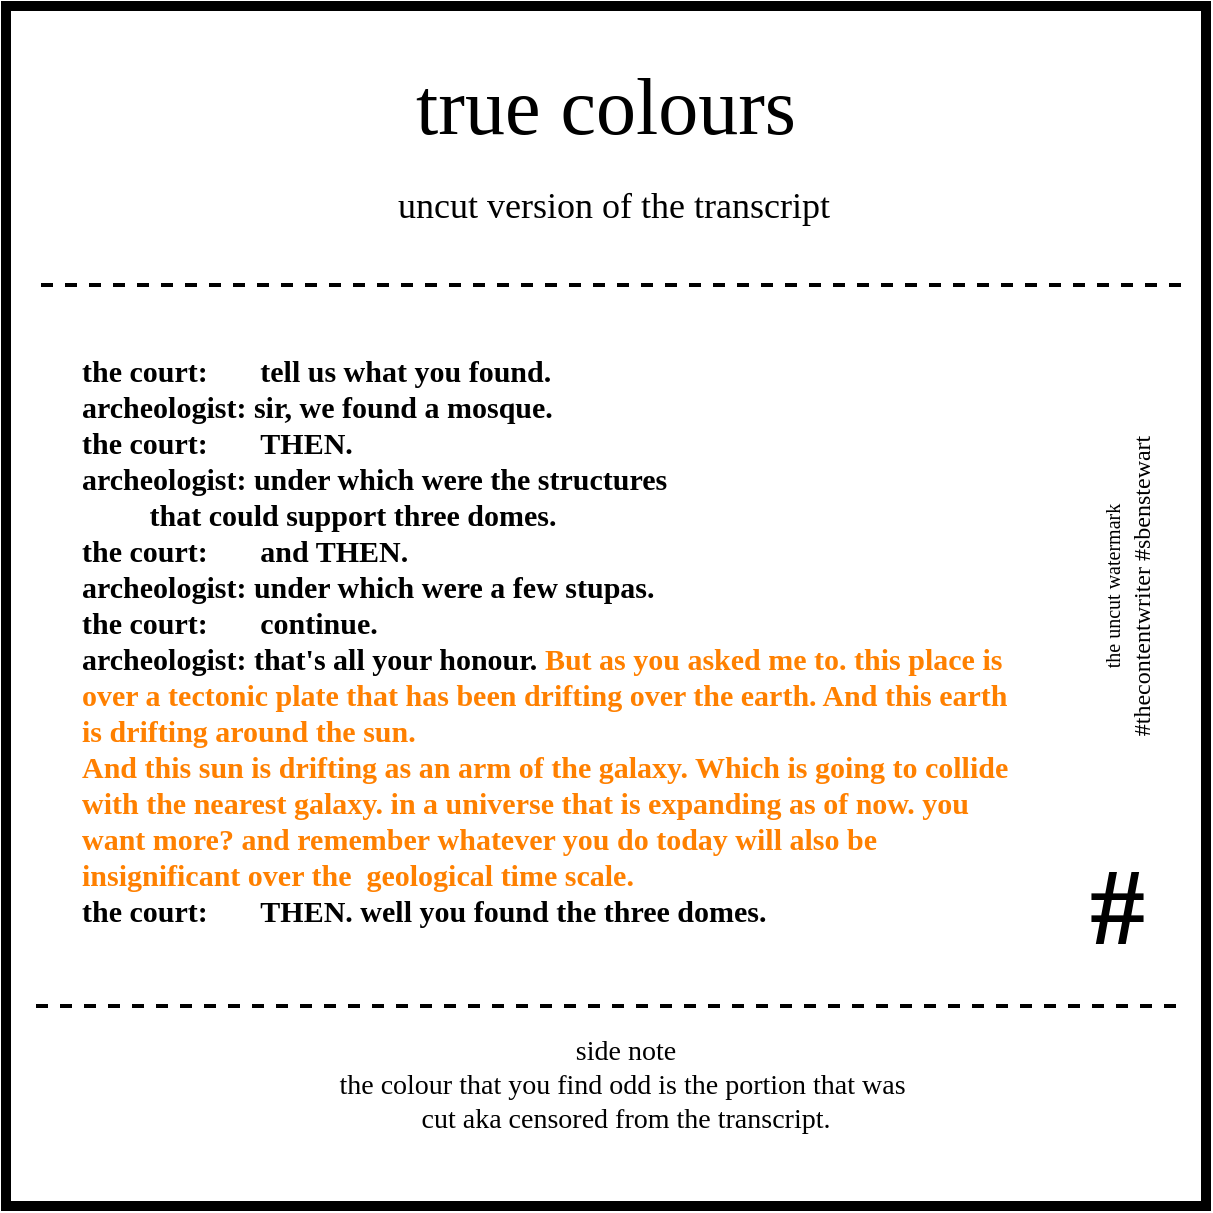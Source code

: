 <mxfile version="12.2.3" type="device" pages="1"><diagram id="dX7Dphyso45SB9-RoEhv" name="Page-1"><mxGraphModel dx="728" dy="477" grid="1" gridSize="10" guides="1" tooltips="1" connect="1" arrows="1" fold="1" page="1" pageScale="1" pageWidth="827" pageHeight="1169" math="0" shadow="0"><root><mxCell id="0"/><mxCell id="1" parent="0"/><mxCell id="nfxZPmU7g6QgWNAvG-ER-2" value="" style="whiteSpace=wrap;html=1;aspect=fixed;strokeWidth=5;fillColor=none;" parent="1" vertex="1"><mxGeometry x="210" y="90" width="600" height="600" as="geometry"/></mxCell><mxCell id="24nE8TUnG7-nZ0S-kitC-7" value="&lt;font style=&quot;font-size: 15px&quot;&gt;&lt;font face=&quot;xkcd&quot; style=&quot;font-size: 15px&quot;&gt;&lt;b&gt;the court:&amp;nbsp; &amp;nbsp; &amp;nbsp; &amp;nbsp;tell us what you found.&lt;/b&gt;&lt;br&gt;&lt;b&gt;archeologist&lt;/b&gt;&lt;b&gt;: sir, we found a mosque.&lt;br&gt;&lt;/b&gt;&lt;/font&gt;&lt;b style=&quot;font-family: &amp;#34;xkcd&amp;#34;&quot;&gt;the court:&amp;nbsp; &amp;nbsp; &amp;nbsp; &lt;/b&gt;&lt;b style=&quot;font-family: &amp;#34;xkcd&amp;#34;&quot;&gt;&amp;nbsp;THEN.&lt;/b&gt;&lt;br style=&quot;font-family: &amp;#34;xkcd&amp;#34;&quot;&gt;&lt;span style=&quot;font-family: &amp;#34;xkcd&amp;#34;&quot;&gt;&lt;b&gt;archeologist&lt;/b&gt;&lt;/span&gt;&lt;b style=&quot;font-family: &amp;#34;xkcd&amp;#34;&quot;&gt;: under which were the structures&amp;nbsp; &amp;nbsp; &amp;nbsp; &amp;nbsp; &amp;nbsp; &amp;nbsp; &amp;nbsp; &amp;nbsp; &amp;nbsp; &amp;nbsp; &amp;nbsp; &amp;nbsp; &amp;nbsp; &amp;nbsp; &amp;nbsp; &amp;nbsp; &amp;nbsp; &amp;nbsp; &amp;nbsp; &amp;nbsp; &amp;nbsp; &amp;nbsp; &amp;nbsp; &amp;nbsp; &amp;nbsp; &amp;nbsp; &amp;nbsp; &amp;nbsp; &amp;nbsp;that could support three domes.&lt;br&gt;&lt;/b&gt;&lt;b style=&quot;font-family: &amp;#34;xkcd&amp;#34;&quot;&gt;the court:&amp;nbsp; &amp;nbsp; &amp;nbsp; &amp;nbsp;&lt;/b&gt;&lt;b style=&quot;font-family: &amp;#34;xkcd&amp;#34;&quot;&gt;and THEN.&lt;/b&gt;&lt;br style=&quot;font-family: &amp;#34;xkcd&amp;#34;&quot;&gt;&lt;span style=&quot;font-family: &amp;#34;xkcd&amp;#34;&quot;&gt;&lt;b&gt;archeologist&lt;/b&gt;&lt;/span&gt;&lt;b style=&quot;font-family: &amp;#34;xkcd&amp;#34;&quot;&gt;: under which were a few stupas.&lt;br&gt;&lt;/b&gt;&lt;b style=&quot;font-family: &amp;#34;xkcd&amp;#34;&quot;&gt;the court:&amp;nbsp; &amp;nbsp; &amp;nbsp; &amp;nbsp;continue&lt;/b&gt;&lt;b style=&quot;font-family: &amp;#34;xkcd&amp;#34;&quot;&gt;.&lt;/b&gt;&lt;br style=&quot;font-family: &amp;#34;xkcd&amp;#34;&quot;&gt;&lt;span style=&quot;font-family: &amp;#34;xkcd&amp;#34;&quot;&gt;&lt;b&gt;archeologist&lt;/b&gt;&lt;/span&gt;&lt;b style=&quot;font-family: &amp;#34;xkcd&amp;#34;&quot;&gt;: that's all your honour. &lt;font color=&quot;#ff8000&quot;&gt;But as you asked me to. this place is over a tectonic plate that has been drifting over the earth. And this earth is drifting around the sun. &lt;br&gt;And this sun is drifting as an arm of the galaxy. Which is going to collide with the nearest galaxy. in a universe that is expanding as of now. you want more?&amp;nbsp;&lt;/font&gt;&lt;/b&gt;&lt;/font&gt;&lt;font color=&quot;#ff8000&quot;&gt;&lt;b style=&quot;font-family: &amp;#34;xkcd&amp;#34; ; font-size: 15px&quot;&gt;and &lt;/b&gt;&lt;font face=&quot;xkcd&quot;&gt;&lt;span style=&quot;font-size: 15px&quot;&gt;&lt;b&gt;remember&lt;/b&gt;&lt;/span&gt;&lt;/font&gt;&lt;b style=&quot;font-family: &amp;#34;xkcd&amp;#34; ; font-size: 15px&quot;&gt;&amp;nbsp;whatever you do today will also be insignificant over the&amp;nbsp;&amp;nbsp;&lt;/b&gt;&lt;font face=&quot;xkcd&quot;&gt;&lt;span style=&quot;font-size: 15px&quot;&gt;&lt;b&gt;geological&lt;/b&gt;&lt;/span&gt;&lt;/font&gt;&lt;b style=&quot;font-family: &amp;#34;xkcd&amp;#34; ; font-size: 15px&quot;&gt;&amp;nbsp;time scale.&lt;/b&gt;&lt;br&gt;&lt;/font&gt;&lt;b style=&quot;font-size: 15px ; font-family: &amp;#34;xkcd&amp;#34;&quot;&gt;the court:&amp;nbsp; &amp;nbsp; &amp;nbsp;&amp;nbsp;&lt;/b&gt;&lt;b style=&quot;font-size: 15px ; font-family: &amp;#34;xkcd&amp;#34;&quot;&gt;&amp;nbsp;THEN. well you found the three domes.&lt;/b&gt;&lt;font face=&quot;xkcd&quot;&gt;&lt;br&gt;&lt;/font&gt;" style="text;html=1;strokeColor=none;fillColor=none;align=left;verticalAlign=middle;whiteSpace=wrap;rounded=0;" parent="1" vertex="1"><mxGeometry x="246" y="227" width="474" height="360" as="geometry"/></mxCell><mxCell id="8b6ggLF4gSHIukh4vJdm-18" value="&lt;span style=&quot;font-family: &amp;#34;xkcd&amp;#34; ; font-size: 40px&quot;&gt;true colours&lt;/span&gt;&lt;font face=&quot;xkcd&quot;&gt;&lt;br&gt;&lt;/font&gt;" style="text;html=1;strokeColor=none;fillColor=none;align=center;verticalAlign=middle;whiteSpace=wrap;rounded=0;" parent="1" vertex="1"><mxGeometry x="300" y="130" width="420" height="20" as="geometry"/></mxCell><mxCell id="8b6ggLF4gSHIukh4vJdm-24" value="&lt;p&gt;&lt;font face=&quot;xkcd&quot;&gt;&lt;span style=&quot;font-size: 18px&quot;&gt;uncut version of the transcript&lt;/span&gt;&lt;/font&gt;&lt;/p&gt;" style="text;html=1;strokeColor=none;fillColor=none;align=center;verticalAlign=middle;whiteSpace=wrap;rounded=0;" parent="1" vertex="1"><mxGeometry x="274" y="180" width="480" height="20" as="geometry"/></mxCell><mxCell id="8b6ggLF4gSHIukh4vJdm-30" value="" style="endArrow=none;dashed=1;html=1;strokeWidth=2;" parent="1" edge="1"><mxGeometry width="50" height="50" relative="1" as="geometry"><mxPoint x="797.5" y="229.5" as="sourcePoint"/><mxPoint x="222.5" y="229.5" as="targetPoint"/></mxGeometry></mxCell><mxCell id="k-dpR7HA_-HZ3Fbqk2lw-16" value="" style="endArrow=none;dashed=1;html=1;strokeWidth=2;" parent="1" edge="1"><mxGeometry width="50" height="50" relative="1" as="geometry"><mxPoint x="795" y="590" as="sourcePoint"/><mxPoint x="220" y="590" as="targetPoint"/></mxGeometry></mxCell><mxCell id="k-dpR7HA_-HZ3Fbqk2lw-17" value="&lt;font face=&quot;xkcd&quot;&gt;&lt;span style=&quot;font-size: 14px&quot;&gt;side note &lt;br&gt;&lt;/span&gt;&lt;/font&gt;&lt;div style=&quot;font-family: &amp;#34;xkcd&amp;#34; ; font-size: 14px&quot;&gt;the colour that you find odd is the portion that was&amp;nbsp;&lt;/div&gt;&lt;div style=&quot;font-family: &amp;#34;xkcd&amp;#34; ; font-size: 14px&quot;&gt;cut aka censored from the transcript.&lt;/div&gt;" style="text;html=1;strokeColor=none;fillColor=none;align=center;verticalAlign=middle;whiteSpace=wrap;rounded=0;" parent="1" vertex="1"><mxGeometry x="290" y="620" width="460" height="20" as="geometry"/></mxCell><mxCell id="pKVuHFSoDqtFi99w7tCS-15" value="&lt;font face=&quot;xkcd&quot;&gt;&lt;font style=&quot;font-size: 10px&quot;&gt;the uncut watermark&lt;/font&gt;&lt;br&gt;#thecontentwriter #sbenstewart&lt;br&gt;&lt;/font&gt;" style="text;html=1;strokeColor=none;fillColor=none;align=center;verticalAlign=middle;whiteSpace=wrap;rounded=0;rotation=-90;" parent="1" vertex="1"><mxGeometry x="650" y="370" width="240" height="20" as="geometry"/></mxCell><mxCell id="28kJydxhJABAMLtBPaiv-1" value="&lt;font face=&quot;xkcd&quot;&gt;&lt;b&gt;&lt;font style=&quot;font-size: 55px&quot;&gt;#&lt;/font&gt;&lt;/b&gt;&lt;br&gt;&lt;/font&gt;" style="text;html=1;strokeColor=none;fillColor=none;align=left;verticalAlign=middle;whiteSpace=wrap;rounded=0;" parent="1" vertex="1"><mxGeometry x="750" y="530" width="27" height="20" as="geometry"/></mxCell></root></mxGraphModel></diagram></mxfile>